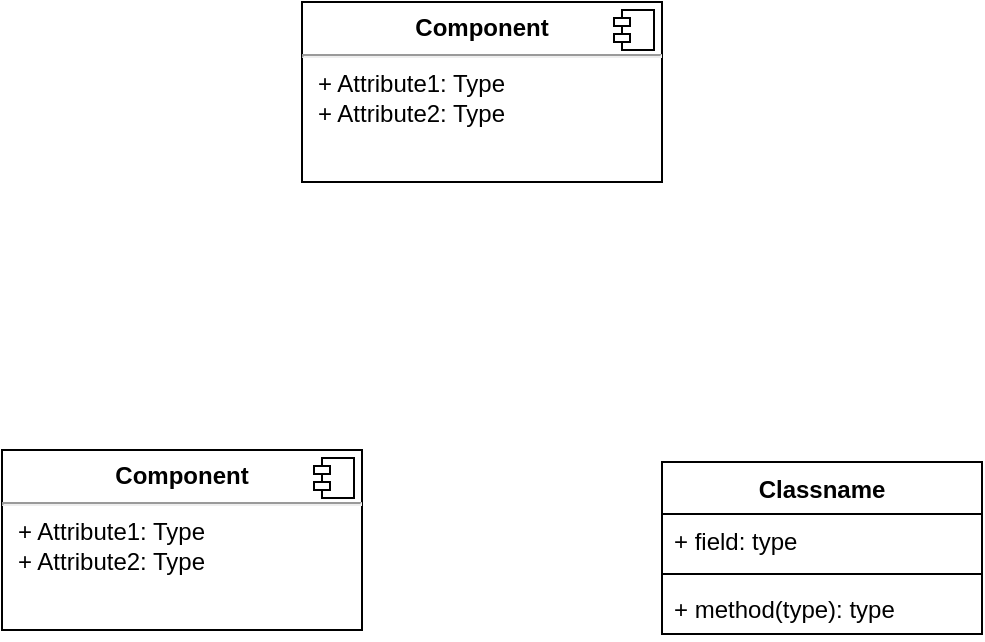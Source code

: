 <mxfile version="21.1.1" type="github">
  <diagram id="C5RBs43oDa-KdzZeNtuy" name="Page-1">
    <mxGraphModel dx="1434" dy="796" grid="1" gridSize="10" guides="1" tooltips="1" connect="1" arrows="1" fold="1" page="1" pageScale="1" pageWidth="1200" pageHeight="1920" math="0" shadow="0">
      <root>
        <mxCell id="WIyWlLk6GJQsqaUBKTNV-0" />
        <mxCell id="WIyWlLk6GJQsqaUBKTNV-1" parent="WIyWlLk6GJQsqaUBKTNV-0" />
        <mxCell id="oYp5j6bmWS9F9HqhGX0e-0" value="&lt;p style=&quot;margin:0px;margin-top:6px;text-align:center;&quot;&gt;&lt;b&gt;Component&lt;/b&gt;&lt;/p&gt;&lt;hr/&gt;&lt;p style=&quot;margin:0px;margin-left:8px;&quot;&gt;+ Attribute1: Type&lt;br/&gt;+ Attribute2: Type&lt;/p&gt;" style="align=left;overflow=fill;html=1;dropTarget=0;whiteSpace=wrap;" vertex="1" parent="WIyWlLk6GJQsqaUBKTNV-1">
          <mxGeometry x="220" y="180" width="180" height="90" as="geometry" />
        </mxCell>
        <mxCell id="oYp5j6bmWS9F9HqhGX0e-1" value="" style="shape=component;jettyWidth=8;jettyHeight=4;" vertex="1" parent="oYp5j6bmWS9F9HqhGX0e-0">
          <mxGeometry x="1" width="20" height="20" relative="1" as="geometry">
            <mxPoint x="-24" y="4" as="offset" />
          </mxGeometry>
        </mxCell>
        <mxCell id="oYp5j6bmWS9F9HqhGX0e-2" value="Classname" style="swimlane;fontStyle=1;align=center;verticalAlign=top;childLayout=stackLayout;horizontal=1;startSize=26;horizontalStack=0;resizeParent=1;resizeParentMax=0;resizeLast=0;collapsible=1;marginBottom=0;whiteSpace=wrap;html=1;" vertex="1" parent="WIyWlLk6GJQsqaUBKTNV-1">
          <mxGeometry x="400" y="410" width="160" height="86" as="geometry" />
        </mxCell>
        <mxCell id="oYp5j6bmWS9F9HqhGX0e-3" value="+ field: type" style="text;strokeColor=none;fillColor=none;align=left;verticalAlign=top;spacingLeft=4;spacingRight=4;overflow=hidden;rotatable=0;points=[[0,0.5],[1,0.5]];portConstraint=eastwest;whiteSpace=wrap;html=1;" vertex="1" parent="oYp5j6bmWS9F9HqhGX0e-2">
          <mxGeometry y="26" width="160" height="26" as="geometry" />
        </mxCell>
        <mxCell id="oYp5j6bmWS9F9HqhGX0e-4" value="" style="line;strokeWidth=1;fillColor=none;align=left;verticalAlign=middle;spacingTop=-1;spacingLeft=3;spacingRight=3;rotatable=0;labelPosition=right;points=[];portConstraint=eastwest;strokeColor=inherit;" vertex="1" parent="oYp5j6bmWS9F9HqhGX0e-2">
          <mxGeometry y="52" width="160" height="8" as="geometry" />
        </mxCell>
        <mxCell id="oYp5j6bmWS9F9HqhGX0e-5" value="+ method(type): type" style="text;strokeColor=none;fillColor=none;align=left;verticalAlign=top;spacingLeft=4;spacingRight=4;overflow=hidden;rotatable=0;points=[[0,0.5],[1,0.5]];portConstraint=eastwest;whiteSpace=wrap;html=1;" vertex="1" parent="oYp5j6bmWS9F9HqhGX0e-2">
          <mxGeometry y="60" width="160" height="26" as="geometry" />
        </mxCell>
        <mxCell id="oYp5j6bmWS9F9HqhGX0e-6" value="&lt;p style=&quot;margin:0px;margin-top:6px;text-align:center;&quot;&gt;&lt;b&gt;Component&lt;/b&gt;&lt;/p&gt;&lt;hr/&gt;&lt;p style=&quot;margin:0px;margin-left:8px;&quot;&gt;+ Attribute1: Type&lt;br/&gt;+ Attribute2: Type&lt;/p&gt;" style="align=left;overflow=fill;html=1;dropTarget=0;whiteSpace=wrap;" vertex="1" parent="WIyWlLk6GJQsqaUBKTNV-1">
          <mxGeometry x="70" y="404" width="180" height="90" as="geometry" />
        </mxCell>
        <mxCell id="oYp5j6bmWS9F9HqhGX0e-7" value="" style="shape=component;jettyWidth=8;jettyHeight=4;" vertex="1" parent="oYp5j6bmWS9F9HqhGX0e-6">
          <mxGeometry x="1" width="20" height="20" relative="1" as="geometry">
            <mxPoint x="-24" y="4" as="offset" />
          </mxGeometry>
        </mxCell>
      </root>
    </mxGraphModel>
  </diagram>
</mxfile>
